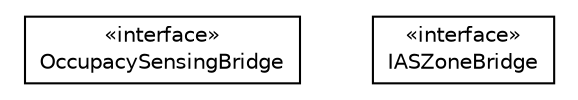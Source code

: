 #!/usr/local/bin/dot
#
# Class diagram 
# Generated by UMLGraph version R5_6-24-gf6e263 (http://www.umlgraph.org/)
#

digraph G {
	edge [fontname="Helvetica",fontsize=10,labelfontname="Helvetica",labelfontsize=10];
	node [fontname="Helvetica",fontsize=10,shape=plaintext];
	nodesep=0.25;
	ranksep=0.5;
	// org.universAAL.lddi.zigbee.commissioning.clusters.api.OccupacySensingBridge
	c818622 [label=<<table title="org.universAAL.lddi.zigbee.commissioning.clusters.api.OccupacySensingBridge" border="0" cellborder="1" cellspacing="0" cellpadding="2" port="p" href="./OccupacySensingBridge.html">
		<tr><td><table border="0" cellspacing="0" cellpadding="1">
<tr><td align="center" balign="center"> &#171;interface&#187; </td></tr>
<tr><td align="center" balign="center"> OccupacySensingBridge </td></tr>
		</table></td></tr>
		</table>>, URL="./OccupacySensingBridge.html", fontname="Helvetica", fontcolor="black", fontsize=10.0];
	// org.universAAL.lddi.zigbee.commissioning.clusters.api.IASZoneBridge
	c818623 [label=<<table title="org.universAAL.lddi.zigbee.commissioning.clusters.api.IASZoneBridge" border="0" cellborder="1" cellspacing="0" cellpadding="2" port="p" href="./IASZoneBridge.html">
		<tr><td><table border="0" cellspacing="0" cellpadding="1">
<tr><td align="center" balign="center"> &#171;interface&#187; </td></tr>
<tr><td align="center" balign="center"> IASZoneBridge </td></tr>
		</table></td></tr>
		</table>>, URL="./IASZoneBridge.html", fontname="Helvetica", fontcolor="black", fontsize=10.0];
}

